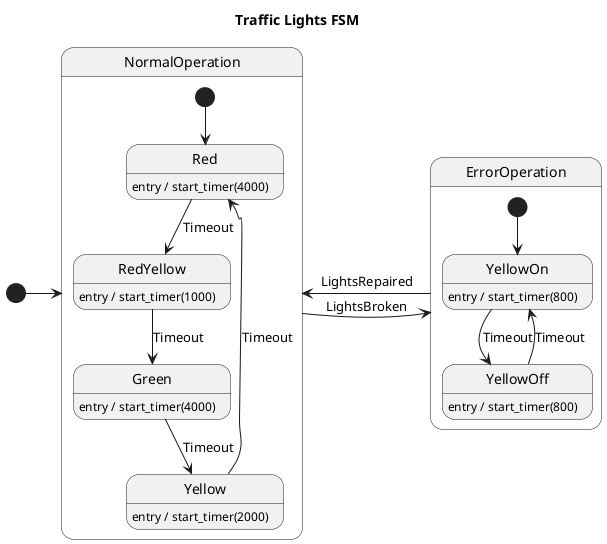 @startuml
hide empty description

title Traffic Lights FSM

[*] -> NormalOperation

state NormalOperation {
    [*] --> Red

    Red : entry / start_timer(4000)
    Red --> RedYellow : Timeout

    RedYellow : entry / start_timer(1000)
    RedYellow --> Green : Timeout

    Green : entry / start_timer(4000)
    Green --> Yellow : Timeout

    Yellow : entry / start_timer(2000)
    Yellow --> Red : Timeout
}

NormalOperation -> ErrorOperation : LightsBroken

state ErrorOperation {
    [*] --> YellowOn

    YellowOn : entry / start_timer(800)
    YellowOn --> YellowOff : Timeout

    YellowOff : entry / start_timer(800)
    YellowOff --> YellowOn : Timeout
}

ErrorOperation -> NormalOperation : LightsRepaired

@enduml
